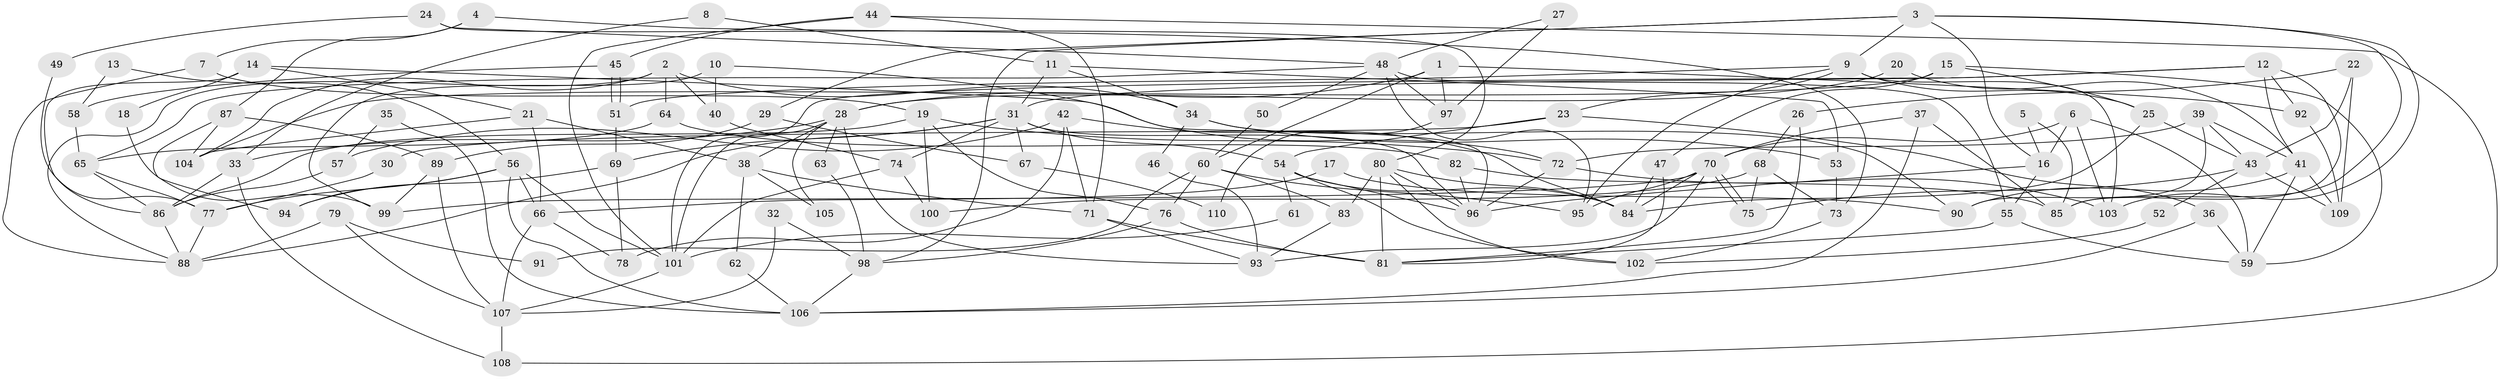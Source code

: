 // coarse degree distribution, {8: 0.11594202898550725, 6: 0.14492753623188406, 7: 0.07246376811594203, 5: 0.14492753623188406, 4: 0.15942028985507245, 3: 0.13043478260869565, 2: 0.15942028985507245, 12: 0.014492753623188406, 9: 0.057971014492753624}
// Generated by graph-tools (version 1.1) at 2025/41/03/06/25 10:41:55]
// undirected, 110 vertices, 220 edges
graph export_dot {
graph [start="1"]
  node [color=gray90,style=filled];
  1;
  2;
  3;
  4;
  5;
  6;
  7;
  8;
  9;
  10;
  11;
  12;
  13;
  14;
  15;
  16;
  17;
  18;
  19;
  20;
  21;
  22;
  23;
  24;
  25;
  26;
  27;
  28;
  29;
  30;
  31;
  32;
  33;
  34;
  35;
  36;
  37;
  38;
  39;
  40;
  41;
  42;
  43;
  44;
  45;
  46;
  47;
  48;
  49;
  50;
  51;
  52;
  53;
  54;
  55;
  56;
  57;
  58;
  59;
  60;
  61;
  62;
  63;
  64;
  65;
  66;
  67;
  68;
  69;
  70;
  71;
  72;
  73;
  74;
  75;
  76;
  77;
  78;
  79;
  80;
  81;
  82;
  83;
  84;
  85;
  86;
  87;
  88;
  89;
  90;
  91;
  92;
  93;
  94;
  95;
  96;
  97;
  98;
  99;
  100;
  101;
  102;
  103;
  104;
  105;
  106;
  107;
  108;
  109;
  110;
  1 -- 92;
  1 -- 28;
  1 -- 60;
  1 -- 97;
  2 -- 104;
  2 -- 88;
  2 -- 34;
  2 -- 40;
  2 -- 64;
  3 -- 103;
  3 -- 85;
  3 -- 9;
  3 -- 16;
  3 -- 29;
  3 -- 98;
  4 -- 7;
  4 -- 87;
  4 -- 73;
  5 -- 16;
  5 -- 85;
  6 -- 70;
  6 -- 16;
  6 -- 59;
  6 -- 103;
  7 -- 88;
  7 -- 19;
  8 -- 33;
  8 -- 11;
  9 -- 103;
  9 -- 23;
  9 -- 25;
  9 -- 51;
  9 -- 95;
  10 -- 96;
  10 -- 40;
  10 -- 99;
  11 -- 31;
  11 -- 34;
  11 -- 53;
  12 -- 31;
  12 -- 41;
  12 -- 85;
  12 -- 92;
  12 -- 101;
  13 -- 56;
  13 -- 58;
  14 -- 86;
  14 -- 72;
  14 -- 18;
  14 -- 21;
  15 -- 25;
  15 -- 59;
  15 -- 47;
  15 -- 104;
  16 -- 55;
  16 -- 96;
  17 -- 66;
  17 -- 90;
  18 -- 99;
  19 -- 72;
  19 -- 76;
  19 -- 86;
  19 -- 100;
  20 -- 28;
  20 -- 41;
  21 -- 66;
  21 -- 38;
  21 -- 104;
  22 -- 26;
  22 -- 43;
  22 -- 109;
  23 -- 54;
  23 -- 30;
  23 -- 36;
  24 -- 80;
  24 -- 48;
  24 -- 49;
  25 -- 84;
  25 -- 43;
  26 -- 81;
  26 -- 68;
  27 -- 97;
  27 -- 48;
  28 -- 38;
  28 -- 93;
  28 -- 33;
  28 -- 63;
  28 -- 101;
  28 -- 105;
  29 -- 89;
  29 -- 67;
  30 -- 77;
  31 -- 96;
  31 -- 88;
  31 -- 54;
  31 -- 67;
  31 -- 69;
  31 -- 74;
  32 -- 107;
  32 -- 98;
  33 -- 108;
  33 -- 86;
  34 -- 90;
  34 -- 46;
  34 -- 53;
  35 -- 57;
  35 -- 106;
  36 -- 59;
  36 -- 106;
  37 -- 106;
  37 -- 70;
  37 -- 85;
  38 -- 71;
  38 -- 62;
  38 -- 105;
  39 -- 43;
  39 -- 41;
  39 -- 72;
  39 -- 90;
  40 -- 74;
  41 -- 109;
  41 -- 59;
  41 -- 90;
  42 -- 78;
  42 -- 84;
  42 -- 57;
  42 -- 71;
  43 -- 75;
  43 -- 52;
  43 -- 109;
  44 -- 71;
  44 -- 101;
  44 -- 45;
  44 -- 108;
  45 -- 51;
  45 -- 51;
  45 -- 58;
  46 -- 93;
  47 -- 81;
  47 -- 84;
  48 -- 65;
  48 -- 95;
  48 -- 50;
  48 -- 55;
  48 -- 97;
  49 -- 77;
  50 -- 60;
  51 -- 69;
  52 -- 102;
  53 -- 73;
  54 -- 102;
  54 -- 61;
  54 -- 84;
  54 -- 96;
  55 -- 81;
  55 -- 59;
  56 -- 101;
  56 -- 106;
  56 -- 66;
  56 -- 77;
  56 -- 94;
  57 -- 86;
  58 -- 65;
  60 -- 95;
  60 -- 76;
  60 -- 83;
  60 -- 91;
  61 -- 101;
  62 -- 106;
  63 -- 98;
  64 -- 82;
  64 -- 65;
  65 -- 86;
  65 -- 77;
  66 -- 107;
  66 -- 78;
  67 -- 110;
  68 -- 100;
  68 -- 73;
  68 -- 75;
  69 -- 78;
  69 -- 94;
  70 -- 84;
  70 -- 75;
  70 -- 75;
  70 -- 93;
  70 -- 95;
  70 -- 99;
  71 -- 93;
  71 -- 81;
  72 -- 96;
  72 -- 103;
  73 -- 102;
  74 -- 101;
  74 -- 100;
  76 -- 81;
  76 -- 98;
  77 -- 88;
  79 -- 88;
  79 -- 107;
  79 -- 91;
  80 -- 84;
  80 -- 96;
  80 -- 81;
  80 -- 83;
  80 -- 102;
  82 -- 85;
  82 -- 96;
  83 -- 93;
  86 -- 88;
  87 -- 94;
  87 -- 104;
  87 -- 89;
  89 -- 99;
  89 -- 107;
  92 -- 109;
  97 -- 110;
  98 -- 106;
  101 -- 107;
  107 -- 108;
}
